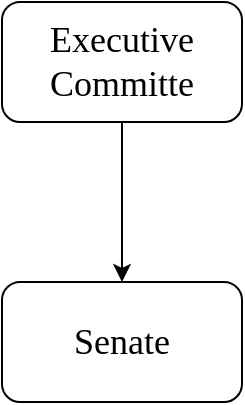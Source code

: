 <mxfile version="27.0.3">
  <diagram name="Page-1" id="97916047-d0de-89f5-080d-49f4d83e522f">
    <mxGraphModel dx="1042" dy="535" grid="1" gridSize="10" guides="1" tooltips="1" connect="1" arrows="1" fold="1" page="1" pageScale="1.5" pageWidth="1600" pageHeight="900" background="none" math="0" shadow="0">
      <root>
        <mxCell id="0" />
        <mxCell id="1" parent="0" />
        <mxCell id="jAg7ZpjS05_7KDQBOUfK-112" value="" style="edgeStyle=orthogonalEdgeStyle;rounded=0;orthogonalLoop=1;jettySize=auto;html=1;" edge="1" parent="1" source="jAg7ZpjS05_7KDQBOUfK-110" target="jAg7ZpjS05_7KDQBOUfK-111">
          <mxGeometry relative="1" as="geometry" />
        </mxCell>
        <mxCell id="jAg7ZpjS05_7KDQBOUfK-110" value="Executive Committe" style="rounded=1;whiteSpace=wrap;html=1;fontSize=18;fontFamily=Verdana;" vertex="1" parent="1">
          <mxGeometry x="1140" y="80" width="120" height="60" as="geometry" />
        </mxCell>
        <mxCell id="jAg7ZpjS05_7KDQBOUfK-111" value="Senate" style="rounded=1;whiteSpace=wrap;html=1;fontSize=18;fontFamily=Verdana;" vertex="1" parent="1">
          <mxGeometry x="1140" y="220" width="120" height="60" as="geometry" />
        </mxCell>
      </root>
    </mxGraphModel>
  </diagram>
</mxfile>
